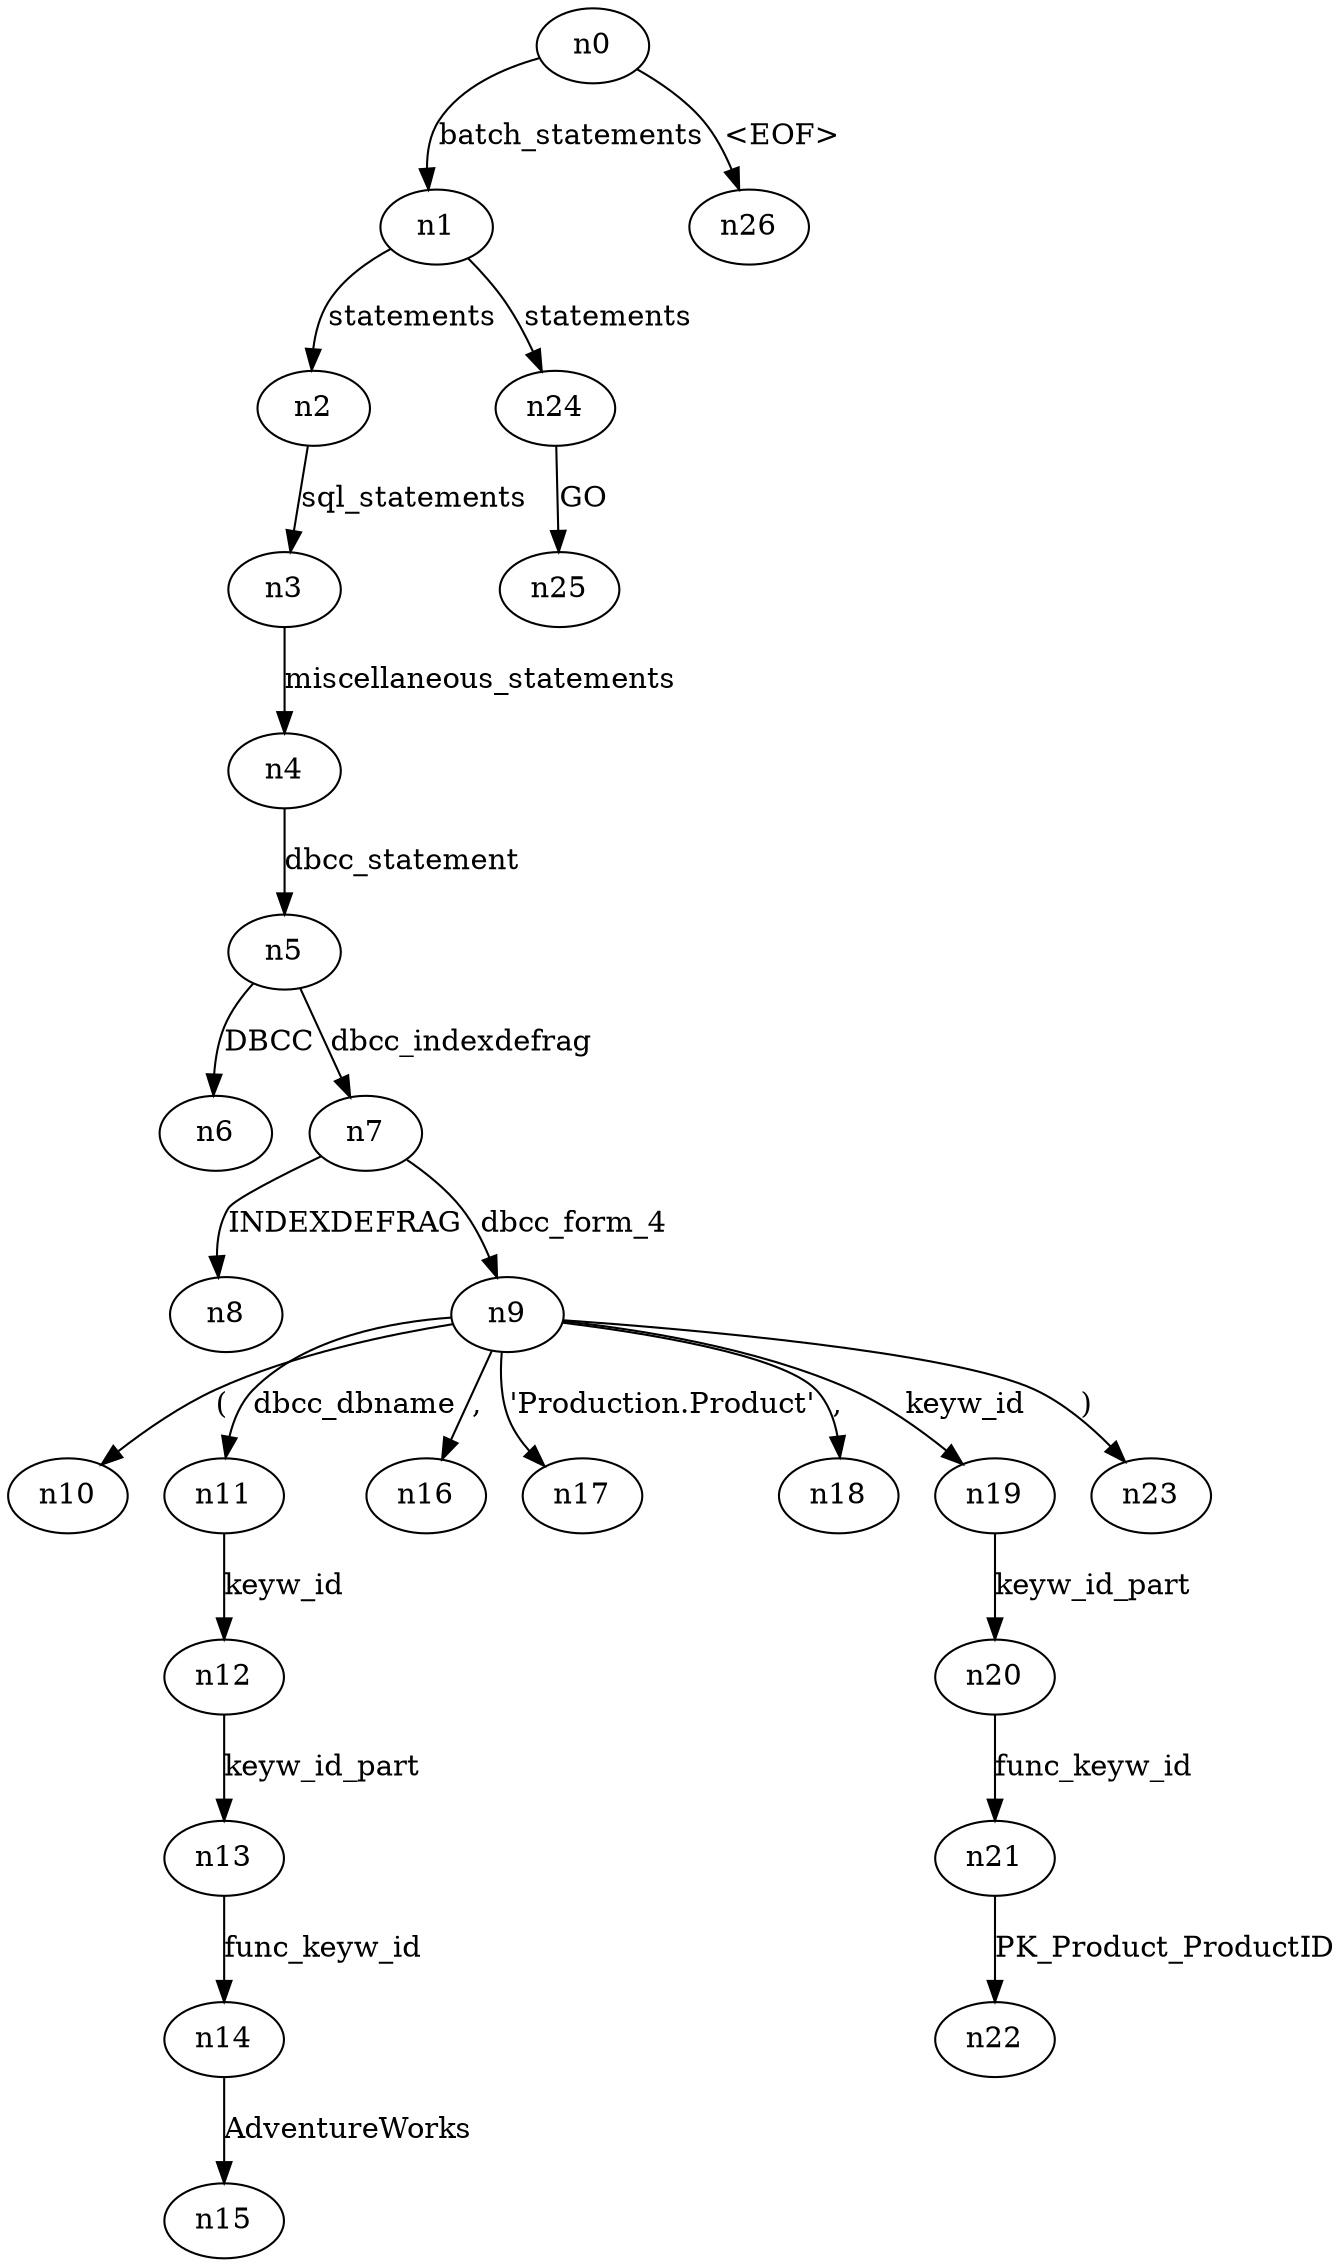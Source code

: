 digraph ParseTree {
  n0 -> n1 [label="batch_statements"];
  n1 -> n2 [label="statements"];
  n2 -> n3 [label="sql_statements"];
  n3 -> n4 [label="miscellaneous_statements"];
  n4 -> n5 [label="dbcc_statement"];
  n5 -> n6 [label="DBCC"];
  n5 -> n7 [label="dbcc_indexdefrag"];
  n7 -> n8 [label="INDEXDEFRAG"];
  n7 -> n9 [label="dbcc_form_4"];
  n9 -> n10 [label="("];
  n9 -> n11 [label="dbcc_dbname"];
  n11 -> n12 [label="keyw_id"];
  n12 -> n13 [label="keyw_id_part"];
  n13 -> n14 [label="func_keyw_id"];
  n14 -> n15 [label="AdventureWorks"];
  n9 -> n16 [label=","];
  n9 -> n17 [label="'Production.Product'"];
  n9 -> n18 [label=","];
  n9 -> n19 [label="keyw_id"];
  n19 -> n20 [label="keyw_id_part"];
  n20 -> n21 [label="func_keyw_id"];
  n21 -> n22 [label="PK_Product_ProductID"];
  n9 -> n23 [label=")"];
  n1 -> n24 [label="statements"];
  n24 -> n25 [label="GO"];
  n0 -> n26 [label="<EOF>"];
}